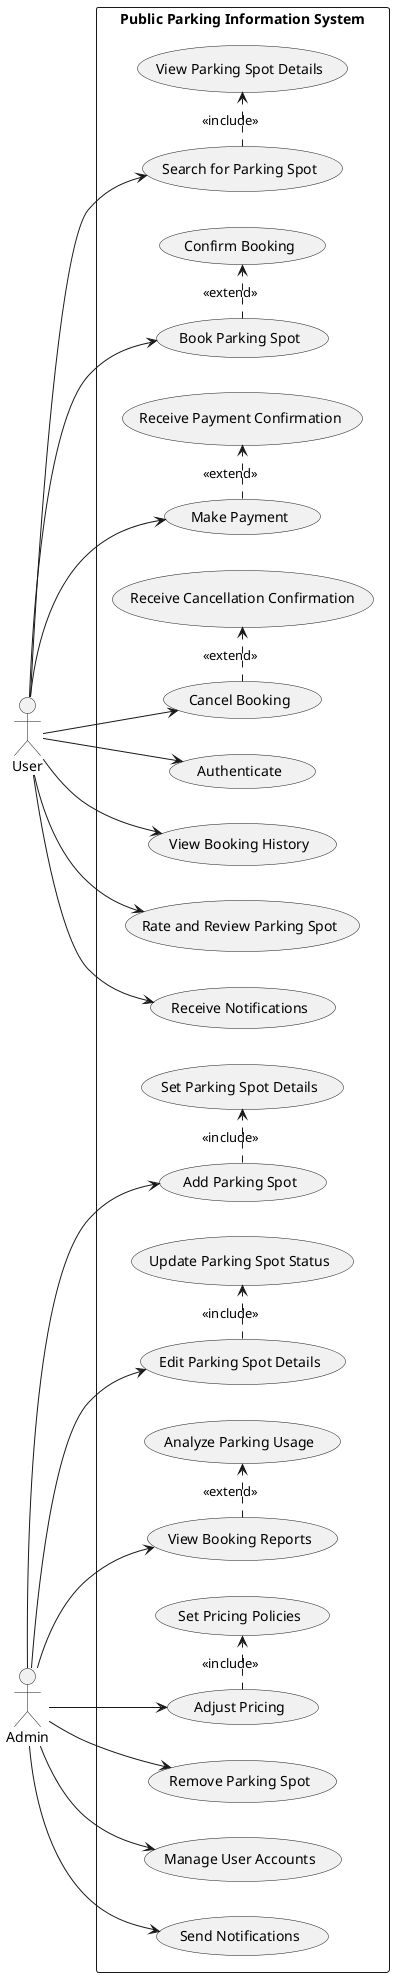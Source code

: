 @startuml
left to right direction
actor User
actor Admin

rectangle "Public Parking Information System" {
  User --> (Authenticate)
  User --> (Search for Parking Spot)
  User --> (Book Parking Spot)
  User --> (Make Payment)
  User --> (View Booking History)
  User --> (Cancel Booking)
  User --> (Rate and Review Parking Spot)
  User --> (Receive Notifications)

  (Search for Parking Spot) .> (View Parking Spot Details) : <<include>>
  (Book Parking Spot) .> (Confirm Booking) : <<extend>>
  (Make Payment) .> (Receive Payment Confirmation) : <<extend>>
  (Cancel Booking) .> (Receive Cancellation Confirmation) : <<extend>>
  
  Admin --> (Add Parking Spot)
  Admin --> (Edit Parking Spot Details)
  Admin --> (Remove Parking Spot)
  Admin --> (View Booking Reports)
  Admin --> (Adjust Pricing)
  Admin --> (Manage User Accounts)
  Admin --> (Send Notifications)

  (Add Parking Spot) .> (Set Parking Spot Details) : <<include>>
  (Edit Parking Spot Details) .> (Update Parking Spot Status) : <<include>>
  (View Booking Reports) .> (Analyze Parking Usage) : <<extend>>
  (Adjust Pricing) .> (Set Pricing Policies) : <<include>>
}
@enduml


